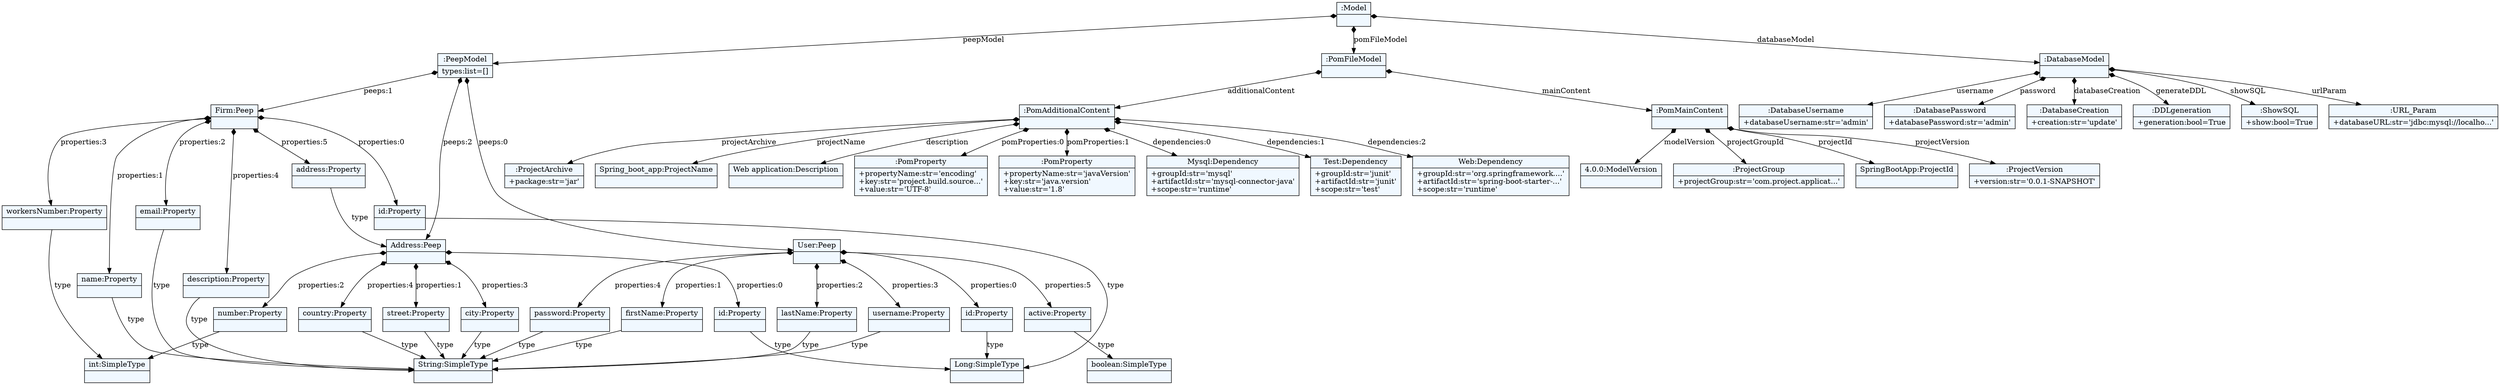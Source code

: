 
    digraph textX {
    fontname = "Bitstream Vera Sans"
    fontsize = 8
    node[
        shape=record,
        style=filled,
        fillcolor=aliceblue
    ]
    nodesep = 0.3
    edge[dir=black,arrowtail=empty]


4329047568 -> 4329050832 [label="peepModel" arrowtail=diamond dir=both]
4329050832 -> 4329053088 [label="peeps:0" arrowtail=diamond dir=both]
4329053088 -> 4329054000 [label="properties:0" arrowtail=diamond dir=both]
4329054000 -> 4328594048 [label="type" ]
4328594048[label="{Long:SimpleType|}"]
4329054000[label="{id:Property|}"]
4329053088 -> 4329059520 [label="properties:1" arrowtail=diamond dir=both]
4329059520 -> 4322212496 [label="type" ]
4322212496[label="{String:SimpleType|}"]
4329059520[label="{firstName:Property|}"]
4329053088 -> 4329058416 [label="properties:2" arrowtail=diamond dir=both]
4329058416 -> 4322212496 [label="type" ]
4329058416[label="{lastName:Property|}"]
4329053088 -> 4329058128 [label="properties:3" arrowtail=diamond dir=both]
4329058128 -> 4322212496 [label="type" ]
4329058128[label="{username:Property|}"]
4329053088 -> 4329057840 [label="properties:4" arrowtail=diamond dir=both]
4329057840 -> 4322212496 [label="type" ]
4329057840[label="{password:Property|}"]
4329053088 -> 4329056688 [label="properties:5" arrowtail=diamond dir=both]
4329056688 -> 4328594144 [label="type" ]
4328594144[label="{boolean:SimpleType|}"]
4329056688[label="{active:Property|}"]
4329053088[label="{User:Peep|}"]
4329050832 -> 4329059856 [label="peeps:1" arrowtail=diamond dir=both]
4329059856 -> 4329055104 [label="properties:0" arrowtail=diamond dir=both]
4329055104 -> 4328594048 [label="type" ]
4329055104[label="{id:Property|}"]
4329059856 -> 4329054816 [label="properties:1" arrowtail=diamond dir=both]
4329054816 -> 4322212496 [label="type" ]
4329054816[label="{name:Property|}"]
4329059856 -> 4329046080 [label="properties:2" arrowtail=diamond dir=both]
4329046080 -> 4322212496 [label="type" ]
4329046080[label="{email:Property|}"]
4329059856 -> 4329048576 [label="properties:3" arrowtail=diamond dir=both]
4329048576 -> 4322213168 [label="type" ]
4322213168[label="{int:SimpleType|}"]
4329048576[label="{workersNumber:Property|}"]
4329059856 -> 4329049344 [label="properties:4" arrowtail=diamond dir=both]
4329049344 -> 4322212496 [label="type" ]
4329049344[label="{description:Property|}"]
4329059856 -> 4329050160 [label="properties:5" arrowtail=diamond dir=both]
4329050160 -> 4329056016 [label="type" ]
4329056016 -> 4329049584 [label="properties:0" arrowtail=diamond dir=both]
4329049584 -> 4328594048 [label="type" ]
4329049584[label="{id:Property|}"]
4329056016 -> 4329047616 [label="properties:1" arrowtail=diamond dir=both]
4329047616 -> 4322212496 [label="type" ]
4329047616[label="{street:Property|}"]
4329056016 -> 4329047328 [label="properties:2" arrowtail=diamond dir=both]
4329047328 -> 4322213168 [label="type" ]
4329047328[label="{number:Property|}"]
4329056016 -> 4329053040 [label="properties:3" arrowtail=diamond dir=both]
4329053040 -> 4322212496 [label="type" ]
4329053040[label="{city:Property|}"]
4329056016 -> 4329053232 [label="properties:4" arrowtail=diamond dir=both]
4329053232 -> 4322212496 [label="type" ]
4329053232[label="{country:Property|}"]
4329056016[label="{Address:Peep|}"]
4329050160[label="{address:Property|}"]
4329059856[label="{Firm:Peep|}"]
4329050832 -> 4329056016 [label="peeps:2" arrowtail=diamond dir=both]
4329050832[label="{:PeepModel|types:list=[]\l}"]
4329047568 -> 4329050448 [label="pomFileModel" arrowtail=diamond dir=both]
4329050448 -> 4329047952 [label="mainContent" arrowtail=diamond dir=both]
4329047952 -> 4329055488 [label="modelVersion" arrowtail=diamond dir=both]
4329055488[label="{4.0.0:ModelVersion|}"]
4329047952 -> 4329053376 [label="projectGroupId" arrowtail=diamond dir=both]
4329053376[label="{:ProjectGroup|+projectGroup:str='com.project.applicat...'\l}"]
4329047952 -> 4329052272 [label="projectId" arrowtail=diamond dir=both]
4329052272[label="{SpringBootApp:ProjectId|}"]
4329047952 -> 4329049488 [label="projectVersion" arrowtail=diamond dir=both]
4329049488[label="{:ProjectVersion|+version:str='0.0.1-SNAPSHOT'\l}"]
4329047952[label="{:PomMainContent|}"]
4329050448 -> 4329062112 [label="additionalContent" arrowtail=diamond dir=both]
4329062112 -> 4329059616 [label="projectArchive" arrowtail=diamond dir=both]
4329059616[label="{:ProjectArchive|+package:str='jar'\l}"]
4329062112 -> 4329054144 [label="projectName" arrowtail=diamond dir=both]
4329054144[label="{Spring_boot_app:ProjectName|}"]
4329062112 -> 4329054048 [label="description" arrowtail=diamond dir=both]
4329054048[label="{Web application:Description|}"]
4329062112 -> 4329060816 [label="pomProperties:0" arrowtail=diamond dir=both]
4329060816[label="{:PomProperty|+propertyName:str='encoding'\l+key:str='project.build.source...'\l+value:str='UTF-8'\l}"]
4329062112 -> 4329060864 [label="pomProperties:1" arrowtail=diamond dir=both]
4329060864[label="{:PomProperty|+propertyName:str='javaVersion'\l+key:str='java.version'\l+value:str='1.8'\l}"]
4329062112 -> 4329058848 [label="dependencies:0" arrowtail=diamond dir=both]
4329058848[label="{Mysql:Dependency|+groupId:str='mysql'\l+artifactId:str='mysql-connector-java'\l+scope:str='runtime'\l}"]
4329062112 -> 4329058992 [label="dependencies:1" arrowtail=diamond dir=both]
4329058992[label="{Test:Dependency|+groupId:str='junit'\l+artifactId:str='junit'\l+scope:str='test'\l}"]
4329062112 -> 4329060912 [label="dependencies:2" arrowtail=diamond dir=both]
4329060912[label="{Web:Dependency|+groupId:str='org.springframework....'\l+artifactId:str='spring-boot-starter-...'\l+scope:str='runtime'\l}"]
4329062112[label="{:PomAdditionalContent|}"]
4329050448[label="{:PomFileModel|}"]
4329047568 -> 4329048192 [label="databaseModel" arrowtail=diamond dir=both]
4329048192 -> 4329061776 [label="urlParam" arrowtail=diamond dir=both]
4329061776[label="{:URL_Param|+databaseURL:str='jdbc:mysql://localho...'\l}"]
4329048192 -> 4329061632 [label="username" arrowtail=diamond dir=both]
4329061632[label="{:DatabaseUsername|+databaseUsername:str='admin'\l}"]
4329048192 -> 4329062064 [label="password" arrowtail=diamond dir=both]
4329062064[label="{:DatabasePassword|+databasePassword:str='admin'\l}"]
4329048192 -> 4328599136 [label="databaseCreation" arrowtail=diamond dir=both]
4328599136[label="{:DatabaseCreation|+creation:str='update'\l}"]
4329048192 -> 4328598896 [label="generateDDL" arrowtail=diamond dir=both]
4328598896[label="{:DDLgeneration|+generation:bool=True\l}"]
4329048192 -> 4328600000 [label="showSQL" arrowtail=diamond dir=both]
4328600000[label="{:ShowSQL|+show:bool=True\l}"]
4329048192[label="{:DatabaseModel|}"]
4329047568[label="{:Model|}"]

}
